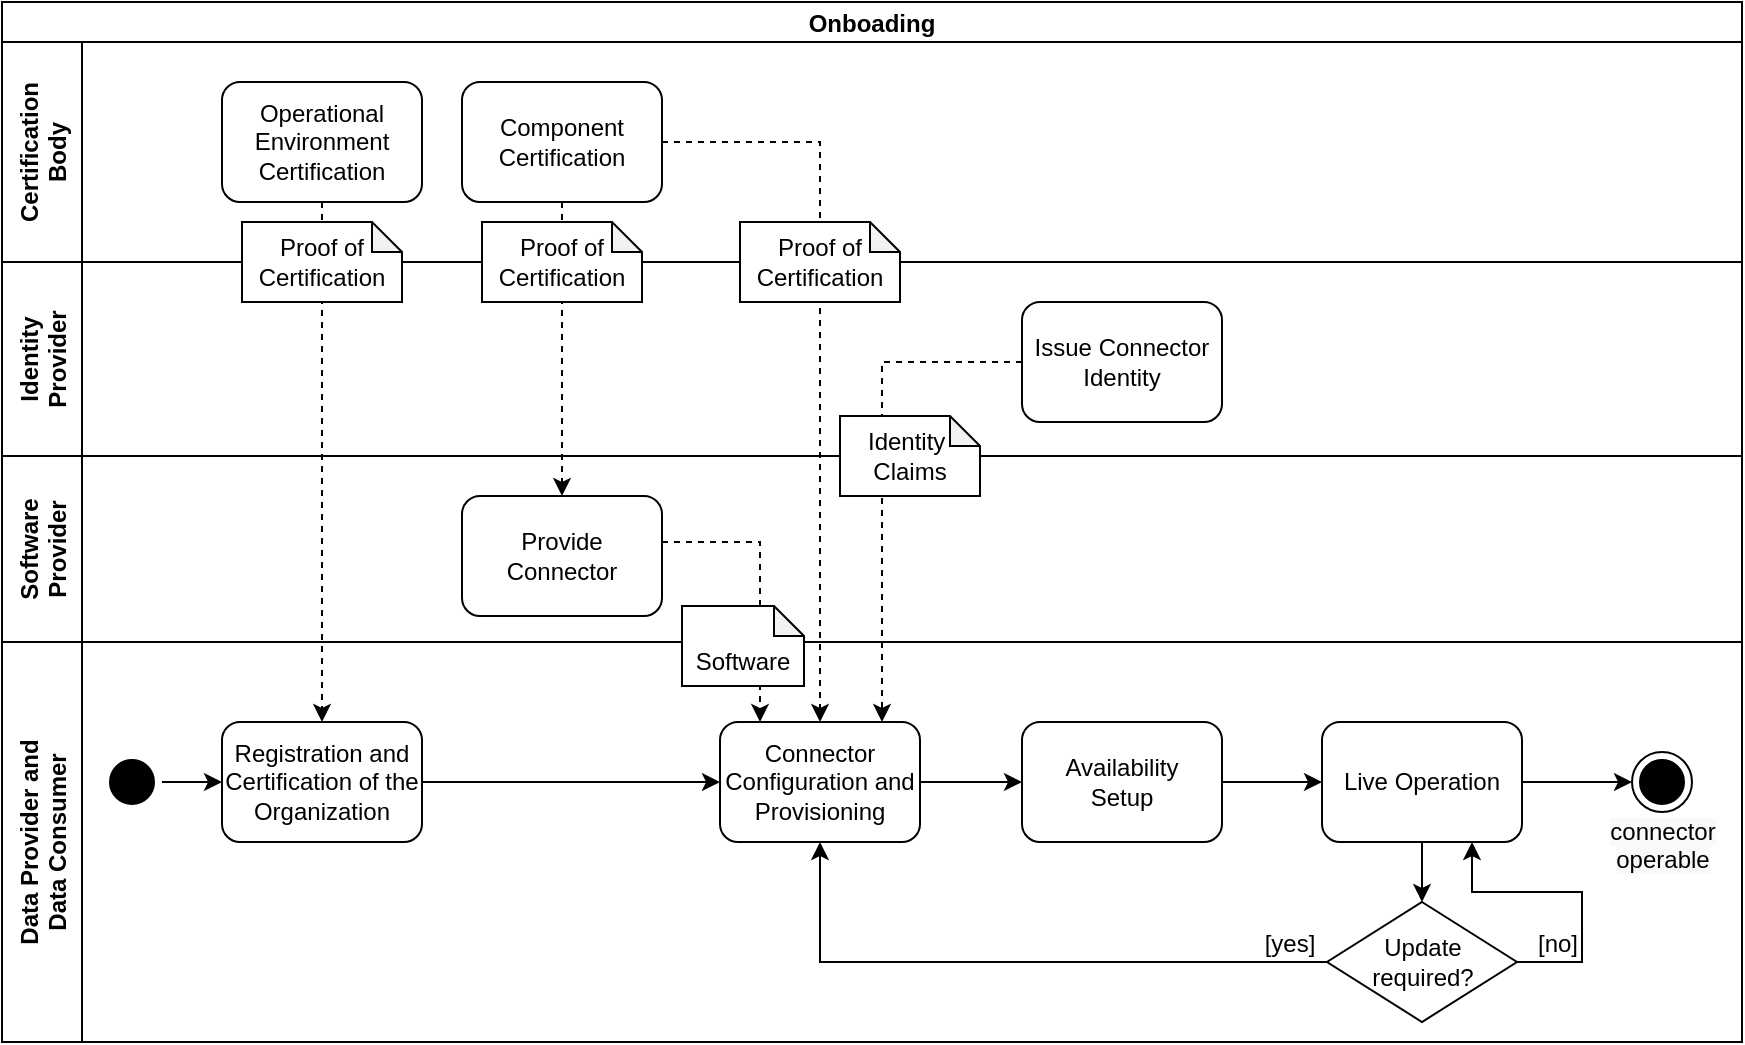 <mxfile version="17.4.2" type="device"><diagram id="tE_fqfM_la-XXKDRrsFT" name="Page-1"><mxGraphModel dx="595" dy="905" grid="1" gridSize="10" guides="1" tooltips="1" connect="1" arrows="1" fold="1" page="1" pageScale="1" pageWidth="827" pageHeight="1169" math="0" shadow="0"><root><mxCell id="0"/><mxCell id="1" parent="0"/><mxCell id="MsFgU5UKmodFckZ-ZJqC-1" value="Onboading" style="swimlane;childLayout=stackLayout;resizeParent=1;resizeParentMax=0;horizontal=1;startSize=20;horizontalStack=0;fontStyle=1;align=center;" parent="1" vertex="1"><mxGeometry x="840" y="20" width="870" height="520" as="geometry"/></mxCell><mxCell id="JRTOCc3s9432vKdWJvXp-69" style="edgeStyle=orthogonalEdgeStyle;rounded=0;orthogonalLoop=1;jettySize=auto;html=1;strokeColor=#000000;dashed=1;" edge="1" parent="MsFgU5UKmodFckZ-ZJqC-1" source="JRTOCc3s9432vKdWJvXp-41" target="JRTOCc3s9432vKdWJvXp-43"><mxGeometry relative="1" as="geometry"><Array as="points"><mxPoint x="440" y="180"/></Array></mxGeometry></mxCell><mxCell id="JRTOCc3s9432vKdWJvXp-56" style="edgeStyle=orthogonalEdgeStyle;rounded=0;orthogonalLoop=1;jettySize=auto;html=1;entryX=0.5;entryY=0;entryDx=0;entryDy=0;strokeColor=#000000;dashed=1;" edge="1" parent="MsFgU5UKmodFckZ-ZJqC-1" source="JRTOCc3s9432vKdWJvXp-39" target="JRTOCc3s9432vKdWJvXp-4"><mxGeometry relative="1" as="geometry"/></mxCell><mxCell id="JRTOCc3s9432vKdWJvXp-60" style="edgeStyle=orthogonalEdgeStyle;rounded=0;orthogonalLoop=1;jettySize=auto;html=1;strokeColor=#000000;dashed=1;" edge="1" parent="MsFgU5UKmodFckZ-ZJqC-1" source="JRTOCc3s9432vKdWJvXp-42" target="JRTOCc3s9432vKdWJvXp-43"><mxGeometry relative="1" as="geometry"><Array as="points"><mxPoint x="379" y="270"/></Array></mxGeometry></mxCell><mxCell id="JRTOCc3s9432vKdWJvXp-58" style="edgeStyle=orthogonalEdgeStyle;rounded=0;orthogonalLoop=1;jettySize=auto;html=1;strokeColor=#000000;dashed=1;" edge="1" parent="MsFgU5UKmodFckZ-ZJqC-1" source="JRTOCc3s9432vKdWJvXp-40" target="JRTOCc3s9432vKdWJvXp-42"><mxGeometry relative="1" as="geometry"/></mxCell><mxCell id="JRTOCc3s9432vKdWJvXp-57" style="edgeStyle=orthogonalEdgeStyle;rounded=0;orthogonalLoop=1;jettySize=auto;html=1;entryX=0.5;entryY=0;entryDx=0;entryDy=0;strokeColor=#000000;dashed=1;" edge="1" parent="MsFgU5UKmodFckZ-ZJqC-1" source="JRTOCc3s9432vKdWJvXp-40" target="JRTOCc3s9432vKdWJvXp-43"><mxGeometry relative="1" as="geometry"/></mxCell><mxCell id="MsFgU5UKmodFckZ-ZJqC-3" value="Certification&#10;Body" style="swimlane;startSize=40;horizontal=0;" parent="MsFgU5UKmodFckZ-ZJqC-1" vertex="1"><mxGeometry y="20" width="870" height="110" as="geometry"/></mxCell><mxCell id="JRTOCc3s9432vKdWJvXp-39" value="Operational Environment Certification" style="rounded=1;whiteSpace=wrap;html=1;strokeColor=default;" vertex="1" parent="MsFgU5UKmodFckZ-ZJqC-3"><mxGeometry x="110" y="20" width="100" height="60" as="geometry"/></mxCell><mxCell id="JRTOCc3s9432vKdWJvXp-40" value="Component Certification" style="rounded=1;whiteSpace=wrap;html=1;strokeColor=default;" vertex="1" parent="MsFgU5UKmodFckZ-ZJqC-3"><mxGeometry x="230" y="20" width="100" height="60" as="geometry"/></mxCell><mxCell id="MsFgU5UKmodFckZ-ZJqC-25" value="Identity&#10;Provider" style="swimlane;startSize=40;horizontal=0;" parent="MsFgU5UKmodFckZ-ZJqC-1" vertex="1"><mxGeometry y="130" width="870" height="97" as="geometry"><mxRectangle y="340" width="2420" height="20" as="alternateBounds"/></mxGeometry></mxCell><mxCell id="JRTOCc3s9432vKdWJvXp-41" value="Issue Connector Identity" style="rounded=1;whiteSpace=wrap;html=1;strokeColor=default;" vertex="1" parent="MsFgU5UKmodFckZ-ZJqC-25"><mxGeometry x="510" y="20" width="100" height="60" as="geometry"/></mxCell><mxCell id="JRTOCc3s9432vKdWJvXp-64" value="Proof of Certification" style="shape=note;whiteSpace=wrap;html=1;backgroundOutline=1;darkOpacity=0.05;size=15;" vertex="1" parent="MsFgU5UKmodFckZ-ZJqC-25"><mxGeometry x="369" y="-20" width="80" height="40" as="geometry"/></mxCell><mxCell id="JRTOCc3s9432vKdWJvXp-62" value="Proof of Certification" style="shape=note;whiteSpace=wrap;html=1;backgroundOutline=1;darkOpacity=0.05;strokeColor=#000000;size=15;fillColor=default;" vertex="1" parent="MsFgU5UKmodFckZ-ZJqC-25"><mxGeometry x="240" y="-20" width="80" height="40" as="geometry"/></mxCell><mxCell id="JRTOCc3s9432vKdWJvXp-61" value="Proof of Certification" style="shape=note;whiteSpace=wrap;html=1;backgroundOutline=1;darkOpacity=0.05;strokeColor=#000000;size=15;fillColor=default;" vertex="1" parent="MsFgU5UKmodFckZ-ZJqC-25"><mxGeometry x="120" y="-20" width="80" height="40" as="geometry"/></mxCell><mxCell id="JRTOCc3s9432vKdWJvXp-2" value="Software&#10;Provider" style="swimlane;startSize=40;horizontal=0;" vertex="1" parent="MsFgU5UKmodFckZ-ZJqC-1"><mxGeometry y="227" width="870" height="93" as="geometry"/></mxCell><mxCell id="JRTOCc3s9432vKdWJvXp-42" value="Provide Connector" style="rounded=1;whiteSpace=wrap;html=1;strokeColor=default;" vertex="1" parent="JRTOCc3s9432vKdWJvXp-2"><mxGeometry x="230" y="20" width="100" height="60" as="geometry"/></mxCell><mxCell id="JRTOCc3s9432vKdWJvXp-66" value="Identity&amp;nbsp; Claims" style="shape=note;whiteSpace=wrap;html=1;backgroundOutline=1;darkOpacity=0.05;strokeColor=#000000;size=15;fillColor=default;align=center;" vertex="1" parent="JRTOCc3s9432vKdWJvXp-2"><mxGeometry x="419" y="-20" width="70" height="40" as="geometry"/></mxCell><mxCell id="JRTOCc3s9432vKdWJvXp-28" value="Data Provider and&#10;Data Consumer" style="swimlane;startSize=40;horizontal=0;" vertex="1" parent="MsFgU5UKmodFckZ-ZJqC-1"><mxGeometry y="320" width="870" height="200" as="geometry"/></mxCell><mxCell id="JRTOCc3s9432vKdWJvXp-35" value="" style="ellipse;html=1;shape=startState;fillColor=#000000;strokeColor=#000000;" vertex="1" parent="JRTOCc3s9432vKdWJvXp-28"><mxGeometry x="50" y="55" width="30" height="30" as="geometry"/></mxCell><mxCell id="JRTOCc3s9432vKdWJvXp-49" style="edgeStyle=orthogonalEdgeStyle;rounded=0;orthogonalLoop=1;jettySize=auto;html=1;entryX=0;entryY=0.5;entryDx=0;entryDy=0;strokeColor=#000000;" edge="1" parent="JRTOCc3s9432vKdWJvXp-28" source="JRTOCc3s9432vKdWJvXp-4" target="JRTOCc3s9432vKdWJvXp-43"><mxGeometry relative="1" as="geometry"/></mxCell><mxCell id="JRTOCc3s9432vKdWJvXp-4" value="Registration and Certification of the Organization" style="rounded=1;whiteSpace=wrap;html=1;strokeColor=default;" vertex="1" parent="JRTOCc3s9432vKdWJvXp-28"><mxGeometry x="110" y="40" width="100" height="60" as="geometry"/></mxCell><mxCell id="JRTOCc3s9432vKdWJvXp-38" style="edgeStyle=orthogonalEdgeStyle;rounded=0;orthogonalLoop=1;jettySize=auto;html=1;strokeColor=#000000;" edge="1" parent="JRTOCc3s9432vKdWJvXp-28" source="JRTOCc3s9432vKdWJvXp-35" target="JRTOCc3s9432vKdWJvXp-4"><mxGeometry relative="1" as="geometry"/></mxCell><mxCell id="JRTOCc3s9432vKdWJvXp-50" style="edgeStyle=orthogonalEdgeStyle;rounded=0;orthogonalLoop=1;jettySize=auto;html=1;entryX=0;entryY=0.5;entryDx=0;entryDy=0;strokeColor=#000000;" edge="1" parent="JRTOCc3s9432vKdWJvXp-28" source="JRTOCc3s9432vKdWJvXp-43" target="JRTOCc3s9432vKdWJvXp-44"><mxGeometry relative="1" as="geometry"/></mxCell><mxCell id="JRTOCc3s9432vKdWJvXp-43" value="Connector Configuration and Provisioning" style="rounded=1;whiteSpace=wrap;html=1;strokeColor=default;" vertex="1" parent="JRTOCc3s9432vKdWJvXp-28"><mxGeometry x="359" y="40" width="100" height="60" as="geometry"/></mxCell><mxCell id="JRTOCc3s9432vKdWJvXp-51" style="edgeStyle=orthogonalEdgeStyle;rounded=0;orthogonalLoop=1;jettySize=auto;html=1;strokeColor=#000000;" edge="1" parent="JRTOCc3s9432vKdWJvXp-28" source="JRTOCc3s9432vKdWJvXp-44" target="JRTOCc3s9432vKdWJvXp-45"><mxGeometry relative="1" as="geometry"/></mxCell><mxCell id="JRTOCc3s9432vKdWJvXp-44" value="Availability&lt;br&gt;Setup" style="rounded=1;whiteSpace=wrap;html=1;strokeColor=default;" vertex="1" parent="JRTOCc3s9432vKdWJvXp-28"><mxGeometry x="510" y="40" width="100" height="60" as="geometry"/></mxCell><mxCell id="JRTOCc3s9432vKdWJvXp-52" style="edgeStyle=orthogonalEdgeStyle;rounded=0;orthogonalLoop=1;jettySize=auto;html=1;strokeColor=#000000;" edge="1" parent="JRTOCc3s9432vKdWJvXp-28" source="JRTOCc3s9432vKdWJvXp-45" target="JRTOCc3s9432vKdWJvXp-47"><mxGeometry relative="1" as="geometry"/></mxCell><mxCell id="JRTOCc3s9432vKdWJvXp-53" style="edgeStyle=orthogonalEdgeStyle;rounded=0;orthogonalLoop=1;jettySize=auto;html=1;strokeColor=#000000;" edge="1" parent="JRTOCc3s9432vKdWJvXp-28" source="JRTOCc3s9432vKdWJvXp-45" target="JRTOCc3s9432vKdWJvXp-7"><mxGeometry relative="1" as="geometry"/></mxCell><mxCell id="JRTOCc3s9432vKdWJvXp-45" value="Live Operation" style="rounded=1;whiteSpace=wrap;html=1;strokeColor=default;" vertex="1" parent="JRTOCc3s9432vKdWJvXp-28"><mxGeometry x="660" y="40" width="100" height="60" as="geometry"/></mxCell><mxCell id="JRTOCc3s9432vKdWJvXp-54" style="edgeStyle=orthogonalEdgeStyle;rounded=0;orthogonalLoop=1;jettySize=auto;html=1;entryX=0.75;entryY=1;entryDx=0;entryDy=0;strokeColor=#000000;" edge="1" parent="JRTOCc3s9432vKdWJvXp-28" source="JRTOCc3s9432vKdWJvXp-7" target="JRTOCc3s9432vKdWJvXp-45"><mxGeometry relative="1" as="geometry"><Array as="points"><mxPoint x="790" y="160"/><mxPoint x="790" y="125"/><mxPoint x="735" y="125"/></Array></mxGeometry></mxCell><mxCell id="JRTOCc3s9432vKdWJvXp-55" style="edgeStyle=orthogonalEdgeStyle;rounded=0;orthogonalLoop=1;jettySize=auto;html=1;strokeColor=#000000;" edge="1" parent="JRTOCc3s9432vKdWJvXp-28" source="JRTOCc3s9432vKdWJvXp-7" target="JRTOCc3s9432vKdWJvXp-43"><mxGeometry relative="1" as="geometry"/></mxCell><mxCell id="JRTOCc3s9432vKdWJvXp-7" value="Update&lt;br&gt;required?" style="rhombus;whiteSpace=wrap;html=1;strokeColor=default;" vertex="1" parent="JRTOCc3s9432vKdWJvXp-28"><mxGeometry x="662.5" y="130" width="95" height="60" as="geometry"/></mxCell><mxCell id="JRTOCc3s9432vKdWJvXp-8" value="[yes]" style="text;html=1;strokeColor=none;fillColor=none;align=center;verticalAlign=middle;whiteSpace=wrap;rounded=0;" vertex="1" parent="JRTOCc3s9432vKdWJvXp-28"><mxGeometry x="613.5" y="136" width="60" height="30" as="geometry"/></mxCell><mxCell id="JRTOCc3s9432vKdWJvXp-46" value="[no]" style="text;html=1;strokeColor=none;fillColor=none;align=center;verticalAlign=middle;whiteSpace=wrap;rounded=0;" vertex="1" parent="JRTOCc3s9432vKdWJvXp-28"><mxGeometry x="747.5" y="136" width="60" height="30" as="geometry"/></mxCell><mxCell id="JRTOCc3s9432vKdWJvXp-47" value="" style="ellipse;html=1;shape=endState;fillColor=#000000;strokeColor=#000000;" vertex="1" parent="JRTOCc3s9432vKdWJvXp-28"><mxGeometry x="815" y="55" width="30" height="30" as="geometry"/></mxCell><mxCell id="JRTOCc3s9432vKdWJvXp-48" value="&lt;span style=&quot;color: rgb(0 , 0 , 0) ; font-family: &amp;#34;helvetica&amp;#34; ; font-size: 12px ; font-style: normal ; font-weight: 400 ; letter-spacing: normal ; text-indent: 0px ; text-transform: none ; word-spacing: 0px ; background-color: rgb(248 , 249 , 250) ; display: inline ; float: none&quot;&gt;connector&lt;br&gt;operable&lt;/span&gt;" style="text;whiteSpace=wrap;html=1;align=center;" vertex="1" parent="JRTOCc3s9432vKdWJvXp-28"><mxGeometry x="802.5" y="81" width="55" height="40" as="geometry"/></mxCell><mxCell id="JRTOCc3s9432vKdWJvXp-65" value="&lt;br&gt;Software" style="shape=note;whiteSpace=wrap;html=1;backgroundOutline=1;darkOpacity=0.05;strokeColor=#000000;size=15;fillColor=default;" vertex="1" parent="JRTOCc3s9432vKdWJvXp-28"><mxGeometry x="340" y="-18" width="61" height="40" as="geometry"/></mxCell></root></mxGraphModel></diagram></mxfile>